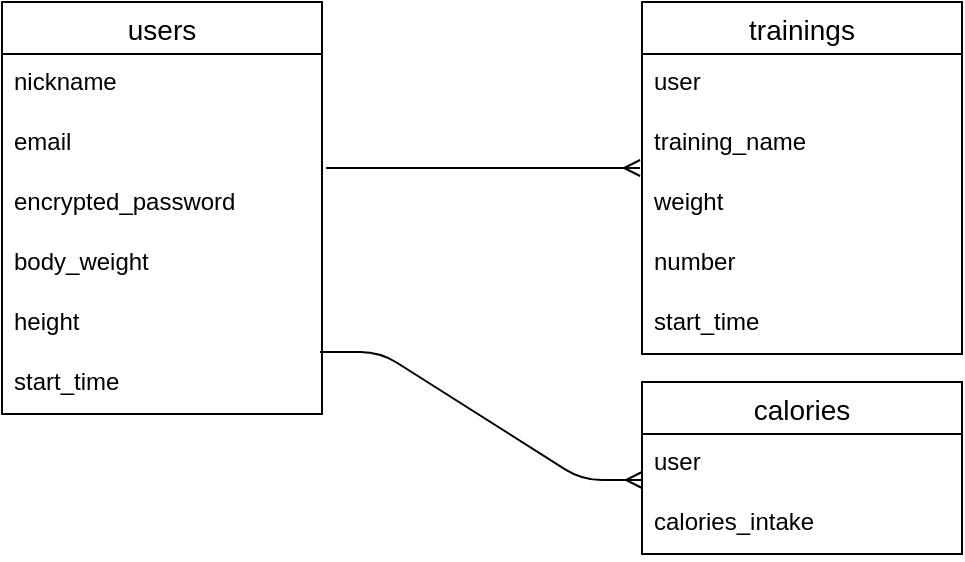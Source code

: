<mxfile>
    <diagram id="6rLJ2WISsN_prCeMWsPY" name="ページ1">
        <mxGraphModel dx="560" dy="515" grid="1" gridSize="10" guides="1" tooltips="1" connect="1" arrows="1" fold="1" page="1" pageScale="1" pageWidth="827" pageHeight="1169" math="0" shadow="0">
            <root>
                <mxCell id="0"/>
                <mxCell id="1" parent="0"/>
                <mxCell id="2" value="users" style="swimlane;fontStyle=0;childLayout=stackLayout;horizontal=1;startSize=26;horizontalStack=0;resizeParent=1;resizeParentMax=0;resizeLast=0;collapsible=1;marginBottom=0;align=center;fontSize=14;" parent="1" vertex="1">
                    <mxGeometry x="80" y="80" width="160" height="206" as="geometry"/>
                </mxCell>
                <mxCell id="3" value="nickname" style="text;strokeColor=none;fillColor=none;spacingLeft=4;spacingRight=4;overflow=hidden;rotatable=0;points=[[0,0.5],[1,0.5]];portConstraint=eastwest;fontSize=12;" parent="2" vertex="1">
                    <mxGeometry y="26" width="160" height="30" as="geometry"/>
                </mxCell>
                <mxCell id="4" value="email" style="text;strokeColor=none;fillColor=none;spacingLeft=4;spacingRight=4;overflow=hidden;rotatable=0;points=[[0,0.5],[1,0.5]];portConstraint=eastwest;fontSize=12;" parent="2" vertex="1">
                    <mxGeometry y="56" width="160" height="30" as="geometry"/>
                </mxCell>
                <mxCell id="5" value="encrypted_password" style="text;strokeColor=none;fillColor=none;spacingLeft=4;spacingRight=4;overflow=hidden;rotatable=0;points=[[0,0.5],[1,0.5]];portConstraint=eastwest;fontSize=12;" parent="2" vertex="1">
                    <mxGeometry y="86" width="160" height="30" as="geometry"/>
                </mxCell>
                <mxCell id="6" value="body_weight " style="text;strokeColor=none;fillColor=none;spacingLeft=4;spacingRight=4;overflow=hidden;rotatable=0;points=[[0,0.5],[1,0.5]];portConstraint=eastwest;fontSize=12;" parent="2" vertex="1">
                    <mxGeometry y="116" width="160" height="30" as="geometry"/>
                </mxCell>
                <mxCell id="7" value="height" style="text;strokeColor=none;fillColor=none;spacingLeft=4;spacingRight=4;overflow=hidden;rotatable=0;points=[[0,0.5],[1,0.5]];portConstraint=eastwest;fontSize=12;" parent="2" vertex="1">
                    <mxGeometry y="146" width="160" height="30" as="geometry"/>
                </mxCell>
                <mxCell id="30" value="start_time" style="text;strokeColor=none;fillColor=none;spacingLeft=4;spacingRight=4;overflow=hidden;rotatable=0;points=[[0,0.5],[1,0.5]];portConstraint=eastwest;fontSize=12;" vertex="1" parent="2">
                    <mxGeometry y="176" width="160" height="30" as="geometry"/>
                </mxCell>
                <mxCell id="8" value="trainings" style="swimlane;fontStyle=0;childLayout=stackLayout;horizontal=1;startSize=26;horizontalStack=0;resizeParent=1;resizeParentMax=0;resizeLast=0;collapsible=1;marginBottom=0;align=center;fontSize=14;" parent="1" vertex="1">
                    <mxGeometry x="400" y="80" width="160" height="176" as="geometry"/>
                </mxCell>
                <mxCell id="9" value="user" style="text;strokeColor=none;fillColor=none;spacingLeft=4;spacingRight=4;overflow=hidden;rotatable=0;points=[[0,0.5],[1,0.5]];portConstraint=eastwest;fontSize=12;" parent="8" vertex="1">
                    <mxGeometry y="26" width="160" height="30" as="geometry"/>
                </mxCell>
                <mxCell id="14" value="training_name" style="text;strokeColor=none;fillColor=none;spacingLeft=4;spacingRight=4;overflow=hidden;rotatable=0;points=[[0,0.5],[1,0.5]];portConstraint=eastwest;fontSize=12;" parent="8" vertex="1">
                    <mxGeometry y="56" width="160" height="30" as="geometry"/>
                </mxCell>
                <mxCell id="10" value="weight" style="text;strokeColor=none;fillColor=none;spacingLeft=4;spacingRight=4;overflow=hidden;rotatable=0;points=[[0,0.5],[1,0.5]];portConstraint=eastwest;fontSize=12;" parent="8" vertex="1">
                    <mxGeometry y="86" width="160" height="30" as="geometry"/>
                </mxCell>
                <mxCell id="11" value="number" style="text;strokeColor=none;fillColor=none;spacingLeft=4;spacingRight=4;overflow=hidden;rotatable=0;points=[[0,0.5],[1,0.5]];portConstraint=eastwest;fontSize=12;" parent="8" vertex="1">
                    <mxGeometry y="116" width="160" height="30" as="geometry"/>
                </mxCell>
                <mxCell id="31" value="start_time" style="text;strokeColor=none;fillColor=none;spacingLeft=4;spacingRight=4;overflow=hidden;rotatable=0;points=[[0,0.5],[1,0.5]];portConstraint=eastwest;fontSize=12;" vertex="1" parent="8">
                    <mxGeometry y="146" width="160" height="30" as="geometry"/>
                </mxCell>
                <mxCell id="15" value="calories" style="swimlane;fontStyle=0;childLayout=stackLayout;horizontal=1;startSize=26;horizontalStack=0;resizeParent=1;resizeParentMax=0;resizeLast=0;collapsible=1;marginBottom=0;align=center;fontSize=14;" parent="1" vertex="1">
                    <mxGeometry x="400" y="270" width="160" height="86" as="geometry"/>
                </mxCell>
                <mxCell id="16" value="user" style="text;strokeColor=none;fillColor=none;spacingLeft=4;spacingRight=4;overflow=hidden;rotatable=0;points=[[0,0.5],[1,0.5]];portConstraint=eastwest;fontSize=12;" parent="15" vertex="1">
                    <mxGeometry y="26" width="160" height="30" as="geometry"/>
                </mxCell>
                <mxCell id="17" value="calories_intake" style="text;strokeColor=none;fillColor=none;spacingLeft=4;spacingRight=4;overflow=hidden;rotatable=0;points=[[0,0.5],[1,0.5]];portConstraint=eastwest;fontSize=12;" parent="15" vertex="1">
                    <mxGeometry y="56" width="160" height="30" as="geometry"/>
                </mxCell>
                <mxCell id="28" value="" style="edgeStyle=entityRelationEdgeStyle;fontSize=12;html=1;endArrow=ERmany;exitX=1.013;exitY=0.9;exitDx=0;exitDy=0;exitPerimeter=0;entryX=-0.006;entryY=0.9;entryDx=0;entryDy=0;entryPerimeter=0;" parent="1" source="4" target="14" edge="1">
                    <mxGeometry width="100" height="100" relative="1" as="geometry">
                        <mxPoint x="360" y="320" as="sourcePoint"/>
                        <mxPoint x="460" y="220" as="targetPoint"/>
                    </mxGeometry>
                </mxCell>
                <mxCell id="29" value="" style="edgeStyle=entityRelationEdgeStyle;fontSize=12;html=1;endArrow=ERmany;exitX=0.994;exitY=0.967;exitDx=0;exitDy=0;exitPerimeter=0;" parent="1" source="7" edge="1">
                    <mxGeometry width="100" height="100" relative="1" as="geometry">
                        <mxPoint x="360" y="320" as="sourcePoint"/>
                        <mxPoint x="400" y="319" as="targetPoint"/>
                    </mxGeometry>
                </mxCell>
            </root>
        </mxGraphModel>
    </diagram>
</mxfile>